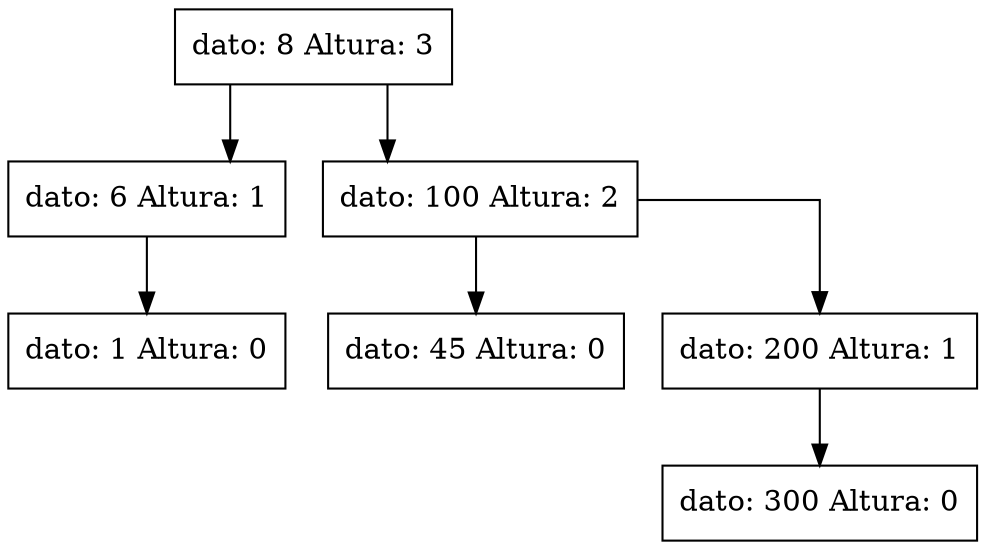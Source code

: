 digraph G { node[shape = box;] concentrate=true; graph[splines = ortho]; nodo8[shape = record label = "{dato: 8  Altura: 3}"]nodo8
nodo6[shape = record label = "{dato: 6  Altura: 1}"]nodo6
nodo1[shape = record label = "{dato: 1  Altura: 0}"]nodo1
nodo100[shape = record label = "{dato: 100  Altura: 2}"]nodo100
nodo45[shape = record label = "{dato: 45  Altura: 0}"]nodo45
nodo200[shape = record label = "{dato: 200  Altura: 1}"]nodo200
nodo300[shape = record label = "{dato: 300  Altura: 0}"]nodo300
nodo8->nodo100
nodo8->nodo6
nodo6->nodo1
nodo100->nodo200
nodo100->nodo45
nodo200->nodo300
}